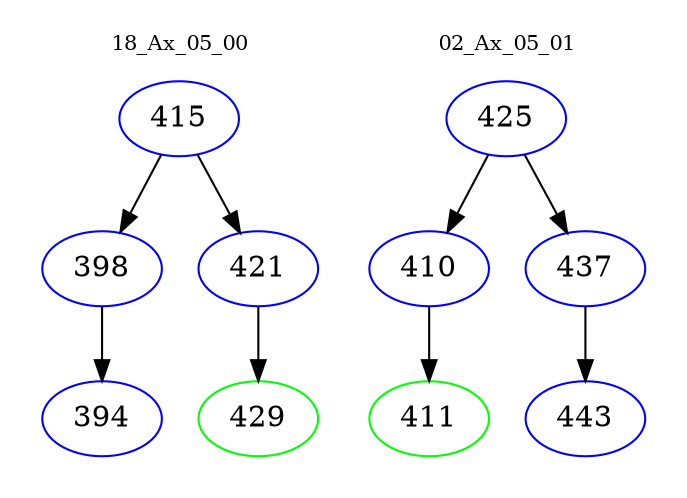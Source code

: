 digraph{
subgraph cluster_0 {
color = white
label = "18_Ax_05_00";
fontsize=10;
T0_415 [label="415", color="blue"]
T0_415 -> T0_398 [color="black"]
T0_398 [label="398", color="blue"]
T0_398 -> T0_394 [color="black"]
T0_394 [label="394", color="blue"]
T0_415 -> T0_421 [color="black"]
T0_421 [label="421", color="blue"]
T0_421 -> T0_429 [color="black"]
T0_429 [label="429", color="green"]
}
subgraph cluster_1 {
color = white
label = "02_Ax_05_01";
fontsize=10;
T1_425 [label="425", color="blue"]
T1_425 -> T1_410 [color="black"]
T1_410 [label="410", color="blue"]
T1_410 -> T1_411 [color="black"]
T1_411 [label="411", color="green"]
T1_425 -> T1_437 [color="black"]
T1_437 [label="437", color="blue"]
T1_437 -> T1_443 [color="black"]
T1_443 [label="443", color="blue"]
}
}
